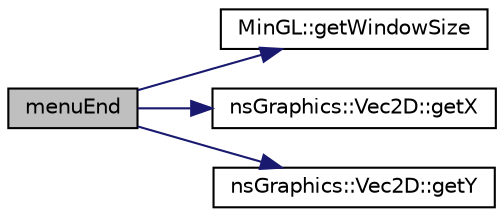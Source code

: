 digraph "menuEnd"
{
 // LATEX_PDF_SIZE
  edge [fontname="Helvetica",fontsize="10",labelfontname="Helvetica",labelfontsize="10"];
  node [fontname="Helvetica",fontsize="10",shape=record];
  rankdir="LR";
  Node1 [label="menuEnd",height=0.2,width=0.4,color="black", fillcolor="grey75", style="filled", fontcolor="black",tooltip="Creation d'un menu pour la fin de la partie."];
  Node1 -> Node2 [color="midnightblue",fontsize="10",style="solid",fontname="Helvetica"];
  Node2 [label="MinGL::getWindowSize",height=0.2,width=0.4,color="black", fillcolor="white", style="filled",URL="$class_min_g_l.html#a92bacd1567089fb4641ed7b416cfe74d",tooltip="Récupère la taille de la fenêtre."];
  Node1 -> Node3 [color="midnightblue",fontsize="10",style="solid",fontname="Helvetica"];
  Node3 [label="nsGraphics::Vec2D::getX",height=0.2,width=0.4,color="black", fillcolor="white", style="filled",URL="$classns_graphics_1_1_vec2_d.html#abcf3d729b05b3cd93e9eff21c74b89a1",tooltip="Récupère la position X (abscisse)"];
  Node1 -> Node4 [color="midnightblue",fontsize="10",style="solid",fontname="Helvetica"];
  Node4 [label="nsGraphics::Vec2D::getY",height=0.2,width=0.4,color="black", fillcolor="white", style="filled",URL="$classns_graphics_1_1_vec2_d.html#ae70fbda9cca27b9dc0fe068a38ae5e5e",tooltip="Récupère la position Y (ordonnée)"];
}
